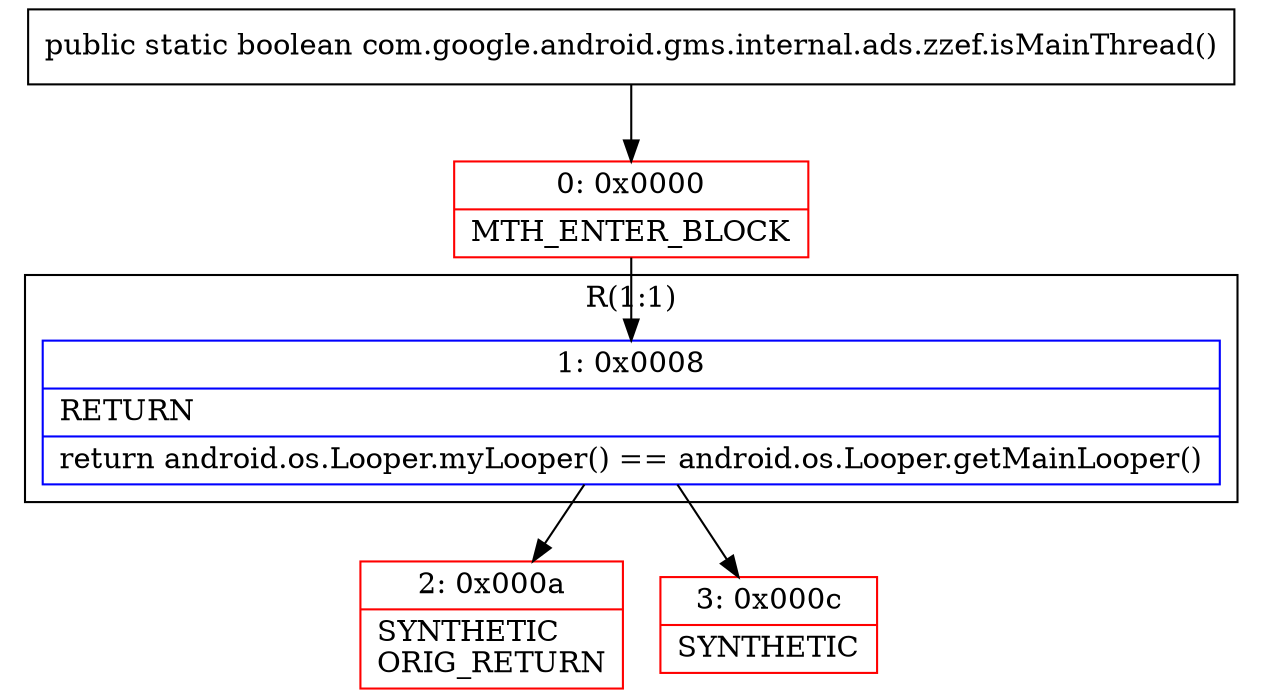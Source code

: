 digraph "CFG forcom.google.android.gms.internal.ads.zzef.isMainThread()Z" {
subgraph cluster_Region_1473302045 {
label = "R(1:1)";
node [shape=record,color=blue];
Node_1 [shape=record,label="{1\:\ 0x0008|RETURN\l|return android.os.Looper.myLooper() == android.os.Looper.getMainLooper()\l}"];
}
Node_0 [shape=record,color=red,label="{0\:\ 0x0000|MTH_ENTER_BLOCK\l}"];
Node_2 [shape=record,color=red,label="{2\:\ 0x000a|SYNTHETIC\lORIG_RETURN\l}"];
Node_3 [shape=record,color=red,label="{3\:\ 0x000c|SYNTHETIC\l}"];
MethodNode[shape=record,label="{public static boolean com.google.android.gms.internal.ads.zzef.isMainThread() }"];
MethodNode -> Node_0;
Node_1 -> Node_2;
Node_1 -> Node_3;
Node_0 -> Node_1;
}

